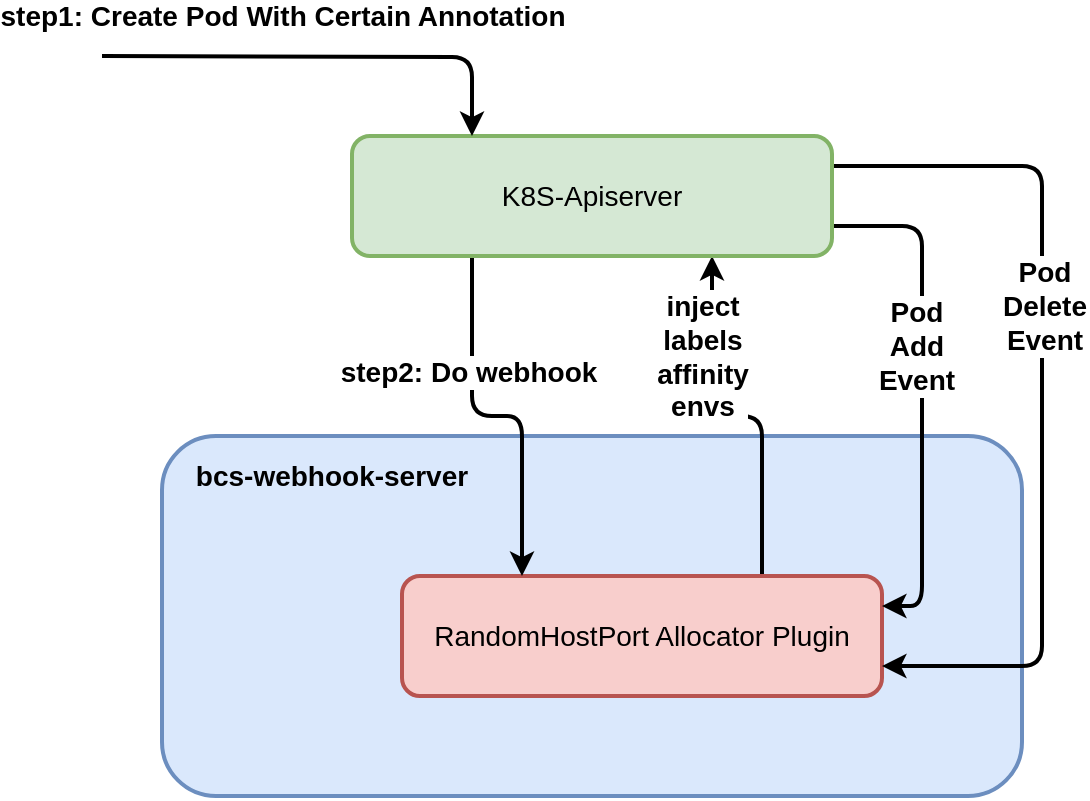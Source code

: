<mxfile version="11.1.1" type="device"><diagram id="cuB3BRZbuYA1xDridKgJ" name="Page-1"><mxGraphModel dx="1106" dy="784" grid="1" gridSize="10" guides="1" tooltips="1" connect="1" arrows="1" fold="1" page="1" pageScale="1" pageWidth="827" pageHeight="1169" math="0" shadow="0"><root><mxCell id="0"/><mxCell id="1" parent="0"/><mxCell id="V_Q1qJmFIpOvq9f_2UCA-1" value="" style="rounded=1;whiteSpace=wrap;html=1;fillColor=#dae8fc;strokeColor=#6c8ebf;strokeWidth=2;" vertex="1" parent="1"><mxGeometry x="160" y="280" width="430" height="180" as="geometry"/></mxCell><mxCell id="V_Q1qJmFIpOvq9f_2UCA-2" value="bcs-webhook-server" style="text;html=1;strokeColor=none;fillColor=none;align=center;verticalAlign=middle;whiteSpace=wrap;rounded=0;fontStyle=1;fontSize=14;" vertex="1" parent="1"><mxGeometry x="170" y="290" width="150" height="20" as="geometry"/></mxCell><mxCell id="V_Q1qJmFIpOvq9f_2UCA-13" style="edgeStyle=orthogonalEdgeStyle;rounded=1;orthogonalLoop=1;jettySize=auto;html=1;exitX=0.75;exitY=0;exitDx=0;exitDy=0;entryX=0.75;entryY=1;entryDx=0;entryDy=0;strokeWidth=2;fontSize=14;" edge="1" parent="1" source="V_Q1qJmFIpOvq9f_2UCA-3" target="V_Q1qJmFIpOvq9f_2UCA-4"><mxGeometry relative="1" as="geometry"/></mxCell><mxCell id="V_Q1qJmFIpOvq9f_2UCA-14" value="inject&lt;br&gt;labels&lt;br&gt;affinity&lt;br&gt;envs" style="text;html=1;resizable=0;points=[];align=center;verticalAlign=middle;labelBackgroundColor=#ffffff;fontSize=14;fontStyle=1" vertex="1" connectable="0" parent="V_Q1qJmFIpOvq9f_2UCA-13"><mxGeometry x="0.557" y="3" relative="1" as="geometry"><mxPoint x="-2" y="9" as="offset"/></mxGeometry></mxCell><mxCell id="V_Q1qJmFIpOvq9f_2UCA-3" value="RandomHostPort Allocator Plugin" style="rounded=1;whiteSpace=wrap;html=1;fontSize=14;fillColor=#f8cecc;strokeColor=#b85450;strokeWidth=2;" vertex="1" parent="1"><mxGeometry x="280" y="350" width="240" height="60" as="geometry"/></mxCell><mxCell id="V_Q1qJmFIpOvq9f_2UCA-7" style="edgeStyle=orthogonalEdgeStyle;rounded=1;orthogonalLoop=1;jettySize=auto;html=1;exitX=1;exitY=0.75;exitDx=0;exitDy=0;entryX=1;entryY=0.25;entryDx=0;entryDy=0;strokeWidth=2;fontSize=14;" edge="1" parent="1" source="V_Q1qJmFIpOvq9f_2UCA-4" target="V_Q1qJmFIpOvq9f_2UCA-3"><mxGeometry relative="1" as="geometry"/></mxCell><mxCell id="V_Q1qJmFIpOvq9f_2UCA-9" value="Pod&lt;br&gt;Add&lt;br&gt;Event" style="text;html=1;resizable=0;points=[];align=center;verticalAlign=middle;labelBackgroundColor=#ffffff;fontSize=14;fontStyle=1" vertex="1" connectable="0" parent="V_Q1qJmFIpOvq9f_2UCA-7"><mxGeometry x="-0.176" y="-3" relative="1" as="geometry"><mxPoint as="offset"/></mxGeometry></mxCell><mxCell id="V_Q1qJmFIpOvq9f_2UCA-8" style="edgeStyle=orthogonalEdgeStyle;rounded=1;orthogonalLoop=1;jettySize=auto;html=1;exitX=1;exitY=0.25;exitDx=0;exitDy=0;entryX=1;entryY=0.75;entryDx=0;entryDy=0;strokeWidth=2;fontSize=14;" edge="1" parent="1" source="V_Q1qJmFIpOvq9f_2UCA-4" target="V_Q1qJmFIpOvq9f_2UCA-3"><mxGeometry relative="1" as="geometry"><Array as="points"><mxPoint x="600" y="145"/><mxPoint x="600" y="395"/></Array></mxGeometry></mxCell><mxCell id="V_Q1qJmFIpOvq9f_2UCA-10" value="Pod&lt;br&gt;Delete&lt;br&gt;Event" style="text;html=1;resizable=0;points=[];align=center;verticalAlign=middle;labelBackgroundColor=#ffffff;fontSize=14;fontStyle=1" vertex="1" connectable="0" parent="V_Q1qJmFIpOvq9f_2UCA-8"><mxGeometry x="-0.517" y="-70" relative="1" as="geometry"><mxPoint x="71" y="70" as="offset"/></mxGeometry></mxCell><mxCell id="V_Q1qJmFIpOvq9f_2UCA-11" style="edgeStyle=orthogonalEdgeStyle;rounded=1;orthogonalLoop=1;jettySize=auto;html=1;exitX=0.25;exitY=1;exitDx=0;exitDy=0;entryX=0.25;entryY=0;entryDx=0;entryDy=0;strokeWidth=2;fontSize=14;" edge="1" parent="1" source="V_Q1qJmFIpOvq9f_2UCA-4" target="V_Q1qJmFIpOvq9f_2UCA-3"><mxGeometry relative="1" as="geometry"/></mxCell><mxCell id="V_Q1qJmFIpOvq9f_2UCA-12" value="step2: Do webhook" style="text;html=1;resizable=0;points=[];align=center;verticalAlign=middle;labelBackgroundColor=#ffffff;fontSize=14;fontStyle=1" vertex="1" connectable="0" parent="V_Q1qJmFIpOvq9f_2UCA-11"><mxGeometry x="-0.373" y="-2" relative="1" as="geometry"><mxPoint as="offset"/></mxGeometry></mxCell><mxCell id="V_Q1qJmFIpOvq9f_2UCA-4" value="K8S-Apiserver" style="rounded=1;whiteSpace=wrap;html=1;strokeWidth=2;fontSize=14;fillColor=#d5e8d4;strokeColor=#82b366;" vertex="1" parent="1"><mxGeometry x="255" y="130" width="240" height="60" as="geometry"/></mxCell><mxCell id="V_Q1qJmFIpOvq9f_2UCA-5" value="" style="endArrow=classic;html=1;fontSize=14;entryX=0.25;entryY=0;entryDx=0;entryDy=0;edgeStyle=orthogonalEdgeStyle;strokeWidth=2;" edge="1" parent="1" target="V_Q1qJmFIpOvq9f_2UCA-4"><mxGeometry width="50" height="50" relative="1" as="geometry"><mxPoint x="130" y="90" as="sourcePoint"/><mxPoint x="180" y="40" as="targetPoint"/></mxGeometry></mxCell><mxCell id="V_Q1qJmFIpOvq9f_2UCA-6" value="&lt;b&gt;step1: Create Pod With Certain Annotation&lt;/b&gt;" style="text;html=1;resizable=0;points=[];align=center;verticalAlign=middle;labelBackgroundColor=#ffffff;fontSize=14;" vertex="1" connectable="0" parent="V_Q1qJmFIpOvq9f_2UCA-5"><mxGeometry x="-0.182" relative="1" as="geometry"><mxPoint x="-2" y="-20" as="offset"/></mxGeometry></mxCell></root></mxGraphModel></diagram></mxfile>